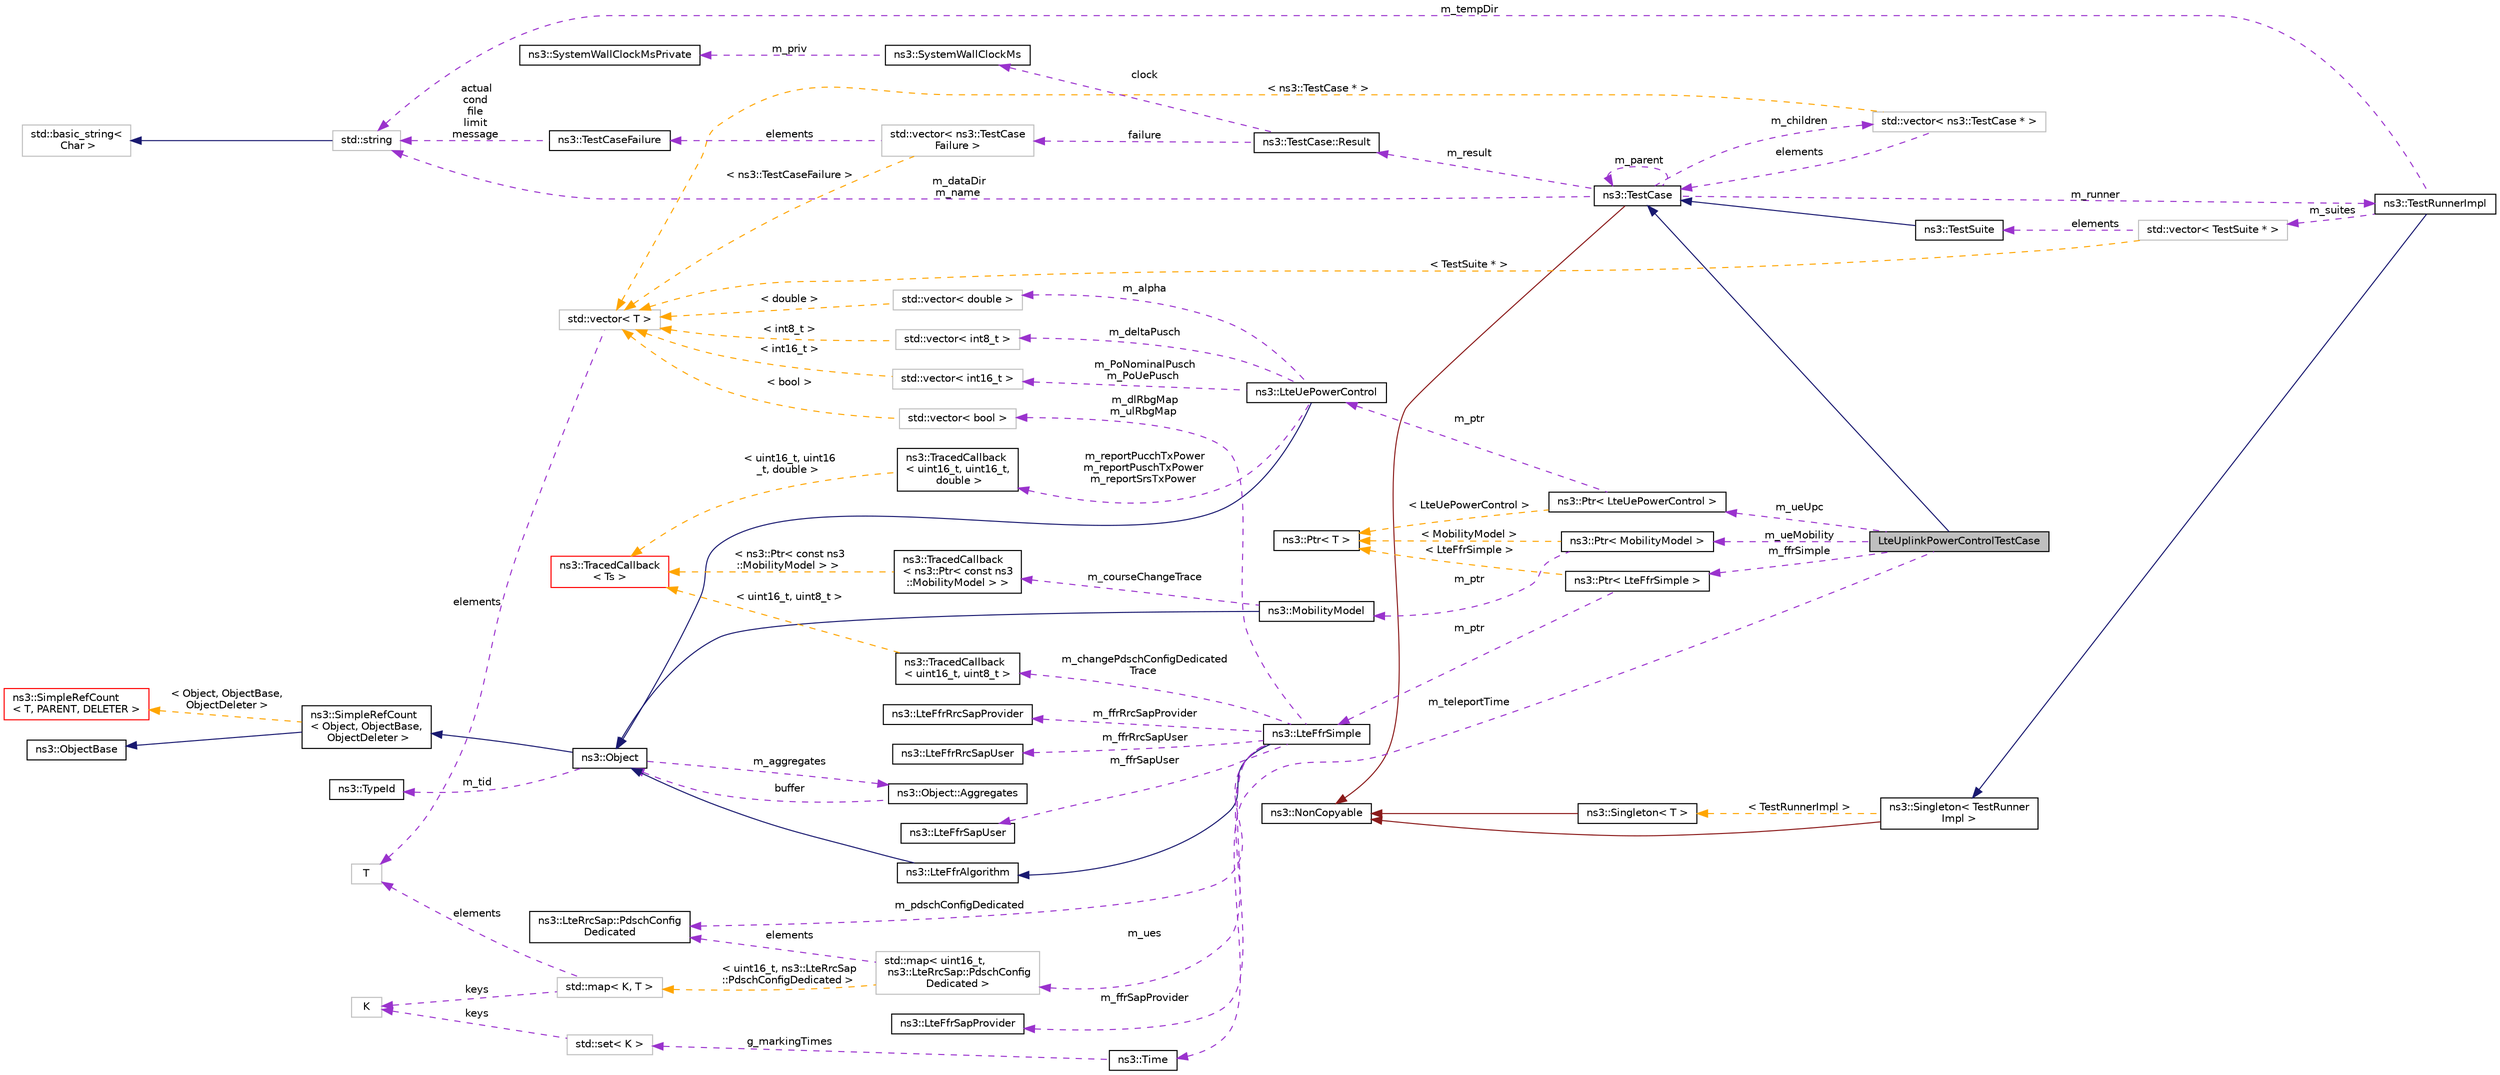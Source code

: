 digraph "LteUplinkPowerControlTestCase"
{
 // LATEX_PDF_SIZE
  edge [fontname="Helvetica",fontsize="10",labelfontname="Helvetica",labelfontsize="10"];
  node [fontname="Helvetica",fontsize="10",shape=record];
  rankdir="LR";
  Node1 [label="LteUplinkPowerControlTestCase",height=0.2,width=0.4,color="black", fillcolor="grey75", style="filled", fontcolor="black",tooltip="Lte Uplink Power Control Test Case."];
  Node2 -> Node1 [dir="back",color="midnightblue",fontsize="10",style="solid",fontname="Helvetica"];
  Node2 [label="ns3::TestCase",height=0.2,width=0.4,color="black", fillcolor="white", style="filled",URL="$classns3_1_1_test_case.html",tooltip="encapsulates test code"];
  Node3 -> Node2 [dir="back",color="firebrick4",fontsize="10",style="solid",fontname="Helvetica"];
  Node3 [label="ns3::NonCopyable",height=0.2,width=0.4,color="black", fillcolor="white", style="filled",URL="$classns3_1_1_non_copyable.html",tooltip="A base class for (non-Singleton) objects which shouldn't be copied."];
  Node4 -> Node2 [dir="back",color="darkorchid3",fontsize="10",style="dashed",label=" m_children" ,fontname="Helvetica"];
  Node4 [label="std::vector\< ns3::TestCase * \>",height=0.2,width=0.4,color="grey75", fillcolor="white", style="filled",tooltip=" "];
  Node2 -> Node4 [dir="back",color="darkorchid3",fontsize="10",style="dashed",label=" elements" ,fontname="Helvetica"];
  Node5 -> Node4 [dir="back",color="orange",fontsize="10",style="dashed",label=" \< ns3::TestCase * \>" ,fontname="Helvetica"];
  Node5 [label="std::vector\< T \>",height=0.2,width=0.4,color="grey75", fillcolor="white", style="filled",tooltip=" "];
  Node6 -> Node5 [dir="back",color="darkorchid3",fontsize="10",style="dashed",label=" elements" ,fontname="Helvetica"];
  Node6 [label="T",height=0.2,width=0.4,color="grey75", fillcolor="white", style="filled",tooltip=" "];
  Node7 -> Node2 [dir="back",color="darkorchid3",fontsize="10",style="dashed",label=" m_dataDir\nm_name" ,fontname="Helvetica"];
  Node7 [label="std::string",height=0.2,width=0.4,color="grey75", fillcolor="white", style="filled",tooltip=" "];
  Node8 -> Node7 [dir="back",color="midnightblue",fontsize="10",style="solid",fontname="Helvetica"];
  Node8 [label="std::basic_string\<\l Char \>",height=0.2,width=0.4,color="grey75", fillcolor="white", style="filled",tooltip=" "];
  Node9 -> Node2 [dir="back",color="darkorchid3",fontsize="10",style="dashed",label=" m_runner" ,fontname="Helvetica"];
  Node9 [label="ns3::TestRunnerImpl",height=0.2,width=0.4,color="black", fillcolor="white", style="filled",URL="$classns3_1_1_test_runner_impl.html",tooltip="Container for all tests."];
  Node10 -> Node9 [dir="back",color="midnightblue",fontsize="10",style="solid",fontname="Helvetica"];
  Node10 [label="ns3::Singleton\< TestRunner\lImpl \>",height=0.2,width=0.4,color="black", fillcolor="white", style="filled",URL="$classns3_1_1_singleton.html",tooltip=" "];
  Node3 -> Node10 [dir="back",color="firebrick4",fontsize="10",style="solid",fontname="Helvetica"];
  Node11 -> Node10 [dir="back",color="orange",fontsize="10",style="dashed",label=" \< TestRunnerImpl \>" ,fontname="Helvetica"];
  Node11 [label="ns3::Singleton\< T \>",height=0.2,width=0.4,color="black", fillcolor="white", style="filled",URL="$classns3_1_1_singleton.html",tooltip="A template singleton."];
  Node3 -> Node11 [dir="back",color="firebrick4",fontsize="10",style="solid",fontname="Helvetica"];
  Node12 -> Node9 [dir="back",color="darkorchid3",fontsize="10",style="dashed",label=" m_suites" ,fontname="Helvetica"];
  Node12 [label="std::vector\< TestSuite * \>",height=0.2,width=0.4,color="grey75", fillcolor="white", style="filled",tooltip=" "];
  Node13 -> Node12 [dir="back",color="darkorchid3",fontsize="10",style="dashed",label=" elements" ,fontname="Helvetica"];
  Node13 [label="ns3::TestSuite",height=0.2,width=0.4,color="black", fillcolor="white", style="filled",URL="$classns3_1_1_test_suite.html",tooltip="A suite of tests to run."];
  Node2 -> Node13 [dir="back",color="midnightblue",fontsize="10",style="solid",fontname="Helvetica"];
  Node5 -> Node12 [dir="back",color="orange",fontsize="10",style="dashed",label=" \< TestSuite * \>" ,fontname="Helvetica"];
  Node7 -> Node9 [dir="back",color="darkorchid3",fontsize="10",style="dashed",label=" m_tempDir" ,fontname="Helvetica"];
  Node2 -> Node2 [dir="back",color="darkorchid3",fontsize="10",style="dashed",label=" m_parent" ,fontname="Helvetica"];
  Node14 -> Node2 [dir="back",color="darkorchid3",fontsize="10",style="dashed",label=" m_result" ,fontname="Helvetica"];
  Node14 [label="ns3::TestCase::Result",height=0.2,width=0.4,color="black", fillcolor="white", style="filled",URL="$structns3_1_1_test_case_1_1_result.html",tooltip="Container for results from a TestCase."];
  Node15 -> Node14 [dir="back",color="darkorchid3",fontsize="10",style="dashed",label=" failure" ,fontname="Helvetica"];
  Node15 [label="std::vector\< ns3::TestCase\lFailure \>",height=0.2,width=0.4,color="grey75", fillcolor="white", style="filled",tooltip=" "];
  Node16 -> Node15 [dir="back",color="darkorchid3",fontsize="10",style="dashed",label=" elements" ,fontname="Helvetica"];
  Node16 [label="ns3::TestCaseFailure",height=0.2,width=0.4,color="black", fillcolor="white", style="filled",URL="$structns3_1_1_test_case_failure.html",tooltip="Container for details of a test failure."];
  Node7 -> Node16 [dir="back",color="darkorchid3",fontsize="10",style="dashed",label=" actual\ncond\nfile\nlimit\nmessage" ,fontname="Helvetica"];
  Node5 -> Node15 [dir="back",color="orange",fontsize="10",style="dashed",label=" \< ns3::TestCaseFailure \>" ,fontname="Helvetica"];
  Node17 -> Node14 [dir="back",color="darkorchid3",fontsize="10",style="dashed",label=" clock" ,fontname="Helvetica"];
  Node17 [label="ns3::SystemWallClockMs",height=0.2,width=0.4,color="black", fillcolor="white", style="filled",URL="$classns3_1_1_system_wall_clock_ms.html",tooltip="Measure elapsed wall clock time in milliseconds."];
  Node18 -> Node17 [dir="back",color="darkorchid3",fontsize="10",style="dashed",label=" m_priv" ,fontname="Helvetica"];
  Node18 [label="ns3::SystemWallClockMsPrivate",height=0.2,width=0.4,color="black", fillcolor="white", style="filled",URL="$classns3_1_1_system_wall_clock_ms_private.html",tooltip="System-dependent implementation for SystemWallClockMs."];
  Node19 -> Node1 [dir="back",color="darkorchid3",fontsize="10",style="dashed",label=" m_ueUpc" ,fontname="Helvetica"];
  Node19 [label="ns3::Ptr\< LteUePowerControl \>",height=0.2,width=0.4,color="black", fillcolor="white", style="filled",URL="$classns3_1_1_ptr.html",tooltip=" "];
  Node20 -> Node19 [dir="back",color="darkorchid3",fontsize="10",style="dashed",label=" m_ptr" ,fontname="Helvetica"];
  Node20 [label="ns3::LteUePowerControl",height=0.2,width=0.4,color="black", fillcolor="white", style="filled",URL="$classns3_1_1_lte_ue_power_control.html",tooltip="This class realizes Uplink Power Control functionality."];
  Node21 -> Node20 [dir="back",color="midnightblue",fontsize="10",style="solid",fontname="Helvetica"];
  Node21 [label="ns3::Object",height=0.2,width=0.4,color="black", fillcolor="white", style="filled",URL="$classns3_1_1_object.html",tooltip="A base class which provides memory management and object aggregation."];
  Node22 -> Node21 [dir="back",color="midnightblue",fontsize="10",style="solid",fontname="Helvetica"];
  Node22 [label="ns3::SimpleRefCount\l\< Object, ObjectBase,\l ObjectDeleter \>",height=0.2,width=0.4,color="black", fillcolor="white", style="filled",URL="$classns3_1_1_simple_ref_count.html",tooltip=" "];
  Node23 -> Node22 [dir="back",color="midnightblue",fontsize="10",style="solid",fontname="Helvetica"];
  Node23 [label="ns3::ObjectBase",height=0.2,width=0.4,color="black", fillcolor="white", style="filled",URL="$classns3_1_1_object_base.html",tooltip="Anchor the ns-3 type and attribute system."];
  Node24 -> Node22 [dir="back",color="orange",fontsize="10",style="dashed",label=" \< Object, ObjectBase,\l ObjectDeleter \>" ,fontname="Helvetica"];
  Node24 [label="ns3::SimpleRefCount\l\< T, PARENT, DELETER \>",height=0.2,width=0.4,color="red", fillcolor="white", style="filled",URL="$classns3_1_1_simple_ref_count.html",tooltip="A template-based reference counting class."];
  Node26 -> Node21 [dir="back",color="darkorchid3",fontsize="10",style="dashed",label=" m_tid" ,fontname="Helvetica"];
  Node26 [label="ns3::TypeId",height=0.2,width=0.4,color="black", fillcolor="white", style="filled",URL="$classns3_1_1_type_id.html",tooltip="a unique identifier for an interface."];
  Node27 -> Node21 [dir="back",color="darkorchid3",fontsize="10",style="dashed",label=" m_aggregates" ,fontname="Helvetica"];
  Node27 [label="ns3::Object::Aggregates",height=0.2,width=0.4,color="black", fillcolor="white", style="filled",URL="$structns3_1_1_object_1_1_aggregates.html",tooltip="The list of Objects aggregated to this one."];
  Node21 -> Node27 [dir="back",color="darkorchid3",fontsize="10",style="dashed",label=" buffer" ,fontname="Helvetica"];
  Node28 -> Node20 [dir="back",color="darkorchid3",fontsize="10",style="dashed",label=" m_reportPucchTxPower\nm_reportPuschTxPower\nm_reportSrsTxPower" ,fontname="Helvetica"];
  Node28 [label="ns3::TracedCallback\l\< uint16_t, uint16_t,\l double \>",height=0.2,width=0.4,color="black", fillcolor="white", style="filled",URL="$classns3_1_1_traced_callback.html",tooltip=" "];
  Node29 -> Node28 [dir="back",color="orange",fontsize="10",style="dashed",label=" \< uint16_t, uint16\l_t, double \>" ,fontname="Helvetica"];
  Node29 [label="ns3::TracedCallback\l\< Ts \>",height=0.2,width=0.4,color="red", fillcolor="white", style="filled",URL="$classns3_1_1_traced_callback.html",tooltip="Forward calls to a chain of Callback."];
  Node39 -> Node20 [dir="back",color="darkorchid3",fontsize="10",style="dashed",label=" m_deltaPusch" ,fontname="Helvetica"];
  Node39 [label="std::vector\< int8_t \>",height=0.2,width=0.4,color="grey75", fillcolor="white", style="filled",tooltip=" "];
  Node5 -> Node39 [dir="back",color="orange",fontsize="10",style="dashed",label=" \< int8_t \>" ,fontname="Helvetica"];
  Node40 -> Node20 [dir="back",color="darkorchid3",fontsize="10",style="dashed",label=" m_PoNominalPusch\nm_PoUePusch" ,fontname="Helvetica"];
  Node40 [label="std::vector\< int16_t \>",height=0.2,width=0.4,color="grey75", fillcolor="white", style="filled",tooltip=" "];
  Node5 -> Node40 [dir="back",color="orange",fontsize="10",style="dashed",label=" \< int16_t \>" ,fontname="Helvetica"];
  Node41 -> Node20 [dir="back",color="darkorchid3",fontsize="10",style="dashed",label=" m_alpha" ,fontname="Helvetica"];
  Node41 [label="std::vector\< double \>",height=0.2,width=0.4,color="grey75", fillcolor="white", style="filled",tooltip=" "];
  Node5 -> Node41 [dir="back",color="orange",fontsize="10",style="dashed",label=" \< double \>" ,fontname="Helvetica"];
  Node36 -> Node19 [dir="back",color="orange",fontsize="10",style="dashed",label=" \< LteUePowerControl \>" ,fontname="Helvetica"];
  Node36 [label="ns3::Ptr\< T \>",height=0.2,width=0.4,color="black", fillcolor="white", style="filled",URL="$classns3_1_1_ptr.html",tooltip="Smart pointer class similar to boost::intrusive_ptr."];
  Node42 -> Node1 [dir="back",color="darkorchid3",fontsize="10",style="dashed",label=" m_ffrSimple" ,fontname="Helvetica"];
  Node42 [label="ns3::Ptr\< LteFfrSimple \>",height=0.2,width=0.4,color="black", fillcolor="white", style="filled",URL="$classns3_1_1_ptr.html",tooltip=" "];
  Node43 -> Node42 [dir="back",color="darkorchid3",fontsize="10",style="dashed",label=" m_ptr" ,fontname="Helvetica"];
  Node43 [label="ns3::LteFfrSimple",height=0.2,width=0.4,color="black", fillcolor="white", style="filled",URL="$classns3_1_1_lte_ffr_simple.html",tooltip="Simple Frequency Reuse algorithm implementation which uses only 1 sub-band."];
  Node44 -> Node43 [dir="back",color="midnightblue",fontsize="10",style="solid",fontname="Helvetica"];
  Node44 [label="ns3::LteFfrAlgorithm",height=0.2,width=0.4,color="black", fillcolor="white", style="filled",URL="$classns3_1_1_lte_ffr_algorithm.html",tooltip="The abstract base class of a Frequency Reuse algorithm."];
  Node21 -> Node44 [dir="back",color="midnightblue",fontsize="10",style="solid",fontname="Helvetica"];
  Node45 -> Node43 [dir="back",color="darkorchid3",fontsize="10",style="dashed",label=" m_ffrSapUser" ,fontname="Helvetica"];
  Node45 [label="ns3::LteFfrSapUser",height=0.2,width=0.4,color="black", fillcolor="white", style="filled",URL="$classns3_1_1_lte_ffr_sap_user.html",tooltip="Service Access Point (SAP) offered by the eNodeB RRC instance to the Frequency Reuse algorithm instan..."];
  Node46 -> Node43 [dir="back",color="darkorchid3",fontsize="10",style="dashed",label=" m_pdschConfigDedicated" ,fontname="Helvetica"];
  Node46 [label="ns3::LteRrcSap::PdschConfig\lDedicated",height=0.2,width=0.4,color="black", fillcolor="white", style="filled",URL="$structns3_1_1_lte_rrc_sap_1_1_pdsch_config_dedicated.html",tooltip="PdschConfigDedicated structure."];
  Node47 -> Node43 [dir="back",color="darkorchid3",fontsize="10",style="dashed",label=" m_ffrSapProvider" ,fontname="Helvetica"];
  Node47 [label="ns3::LteFfrSapProvider",height=0.2,width=0.4,color="black", fillcolor="white", style="filled",URL="$classns3_1_1_lte_ffr_sap_provider.html",tooltip="Service Access Point (SAP) offered by the Frequency Reuse algorithm instance to the MAC Scheduler ins..."];
  Node48 -> Node43 [dir="back",color="darkorchid3",fontsize="10",style="dashed",label=" m_ffrRrcSapProvider" ,fontname="Helvetica"];
  Node48 [label="ns3::LteFfrRrcSapProvider",height=0.2,width=0.4,color="black", fillcolor="white", style="filled",URL="$classns3_1_1_lte_ffr_rrc_sap_provider.html",tooltip="Service Access Point (SAP) offered by the Frequency Reuse algorithm instance to the eNodeB RRC instan..."];
  Node49 -> Node43 [dir="back",color="darkorchid3",fontsize="10",style="dashed",label=" m_ues" ,fontname="Helvetica"];
  Node49 [label="std::map\< uint16_t,\l ns3::LteRrcSap::PdschConfig\lDedicated \>",height=0.2,width=0.4,color="grey75", fillcolor="white", style="filled",tooltip=" "];
  Node46 -> Node49 [dir="back",color="darkorchid3",fontsize="10",style="dashed",label=" elements" ,fontname="Helvetica"];
  Node50 -> Node49 [dir="back",color="orange",fontsize="10",style="dashed",label=" \< uint16_t, ns3::LteRrcSap\l::PdschConfigDedicated \>" ,fontname="Helvetica"];
  Node50 [label="std::map\< K, T \>",height=0.2,width=0.4,color="grey75", fillcolor="white", style="filled",tooltip=" "];
  Node51 -> Node50 [dir="back",color="darkorchid3",fontsize="10",style="dashed",label=" keys" ,fontname="Helvetica"];
  Node51 [label="K",height=0.2,width=0.4,color="grey75", fillcolor="white", style="filled",tooltip=" "];
  Node6 -> Node50 [dir="back",color="darkorchid3",fontsize="10",style="dashed",label=" elements" ,fontname="Helvetica"];
  Node52 -> Node43 [dir="back",color="darkorchid3",fontsize="10",style="dashed",label=" m_ffrRrcSapUser" ,fontname="Helvetica"];
  Node52 [label="ns3::LteFfrRrcSapUser",height=0.2,width=0.4,color="black", fillcolor="white", style="filled",URL="$classns3_1_1_lte_ffr_rrc_sap_user.html",tooltip="Service Access Point (SAP) offered by the eNodeB RRC instance to the Frequency Reuse algorithm instan..."];
  Node53 -> Node43 [dir="back",color="darkorchid3",fontsize="10",style="dashed",label=" m_changePdschConfigDedicated\lTrace" ,fontname="Helvetica"];
  Node53 [label="ns3::TracedCallback\l\< uint16_t, uint8_t \>",height=0.2,width=0.4,color="black", fillcolor="white", style="filled",URL="$classns3_1_1_traced_callback.html",tooltip=" "];
  Node29 -> Node53 [dir="back",color="orange",fontsize="10",style="dashed",label=" \< uint16_t, uint8_t \>" ,fontname="Helvetica"];
  Node54 -> Node43 [dir="back",color="darkorchid3",fontsize="10",style="dashed",label=" m_dlRbgMap\nm_ulRbgMap" ,fontname="Helvetica"];
  Node54 [label="std::vector\< bool \>",height=0.2,width=0.4,color="grey75", fillcolor="white", style="filled",tooltip=" "];
  Node5 -> Node54 [dir="back",color="orange",fontsize="10",style="dashed",label=" \< bool \>" ,fontname="Helvetica"];
  Node36 -> Node42 [dir="back",color="orange",fontsize="10",style="dashed",label=" \< LteFfrSimple \>" ,fontname="Helvetica"];
  Node55 -> Node1 [dir="back",color="darkorchid3",fontsize="10",style="dashed",label=" m_teleportTime" ,fontname="Helvetica"];
  Node55 [label="ns3::Time",height=0.2,width=0.4,color="black", fillcolor="white", style="filled",URL="$classns3_1_1_time.html",tooltip="Simulation virtual time values and global simulation resolution."];
  Node56 -> Node55 [dir="back",color="darkorchid3",fontsize="10",style="dashed",label=" g_markingTimes" ,fontname="Helvetica"];
  Node56 [label="std::set\< K \>",height=0.2,width=0.4,color="grey75", fillcolor="white", style="filled",tooltip=" "];
  Node51 -> Node56 [dir="back",color="darkorchid3",fontsize="10",style="dashed",label=" keys" ,fontname="Helvetica"];
  Node57 -> Node1 [dir="back",color="darkorchid3",fontsize="10",style="dashed",label=" m_ueMobility" ,fontname="Helvetica"];
  Node57 [label="ns3::Ptr\< MobilityModel \>",height=0.2,width=0.4,color="black", fillcolor="white", style="filled",URL="$classns3_1_1_ptr.html",tooltip=" "];
  Node58 -> Node57 [dir="back",color="darkorchid3",fontsize="10",style="dashed",label=" m_ptr" ,fontname="Helvetica"];
  Node58 [label="ns3::MobilityModel",height=0.2,width=0.4,color="black", fillcolor="white", style="filled",URL="$classns3_1_1_mobility_model.html",tooltip="Keep track of the current position and velocity of an object."];
  Node21 -> Node58 [dir="back",color="midnightblue",fontsize="10",style="solid",fontname="Helvetica"];
  Node59 -> Node58 [dir="back",color="darkorchid3",fontsize="10",style="dashed",label=" m_courseChangeTrace" ,fontname="Helvetica"];
  Node59 [label="ns3::TracedCallback\l\< ns3::Ptr\< const ns3\l::MobilityModel \> \>",height=0.2,width=0.4,color="black", fillcolor="white", style="filled",URL="$classns3_1_1_traced_callback.html",tooltip=" "];
  Node29 -> Node59 [dir="back",color="orange",fontsize="10",style="dashed",label=" \< ns3::Ptr\< const ns3\l::MobilityModel \> \>" ,fontname="Helvetica"];
  Node36 -> Node57 [dir="back",color="orange",fontsize="10",style="dashed",label=" \< MobilityModel \>" ,fontname="Helvetica"];
}
